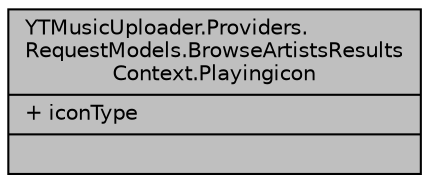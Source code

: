 digraph "YTMusicUploader.Providers.RequestModels.BrowseArtistsResultsContext.Playingicon"
{
 // LATEX_PDF_SIZE
  edge [fontname="Helvetica",fontsize="10",labelfontname="Helvetica",labelfontsize="10"];
  node [fontname="Helvetica",fontsize="10",shape=record];
  Node1 [label="{YTMusicUploader.Providers.\lRequestModels.BrowseArtistsResults\lContext.Playingicon\n|+ iconType\l|}",height=0.2,width=0.4,color="black", fillcolor="grey75", style="filled", fontcolor="black",tooltip=" "];
}
